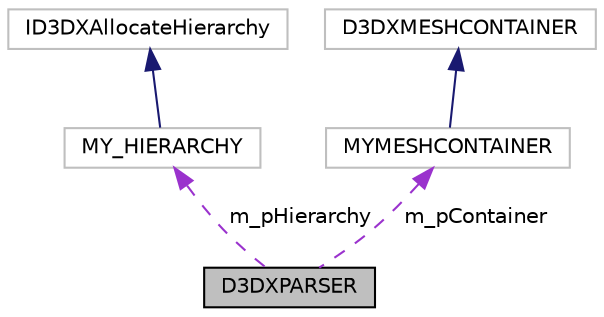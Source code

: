 digraph "D3DXPARSER"
{
 // LATEX_PDF_SIZE
  edge [fontname="Helvetica",fontsize="10",labelfontname="Helvetica",labelfontsize="10"];
  node [fontname="Helvetica",fontsize="10",shape=record];
  Node1 [label="D3DXPARSER",height=0.2,width=0.4,color="black", fillcolor="grey75", style="filled", fontcolor="black",tooltip=" "];
  Node2 -> Node1 [dir="back",color="darkorchid3",fontsize="10",style="dashed",label=" m_pHierarchy" ,fontname="Helvetica"];
  Node2 [label="MY_HIERARCHY",height=0.2,width=0.4,color="grey75", fillcolor="white", style="filled",URL="$class_m_y___h_i_e_r_a_r_c_h_y.html",tooltip=" "];
  Node3 -> Node2 [dir="back",color="midnightblue",fontsize="10",style="solid",fontname="Helvetica"];
  Node3 [label="ID3DXAllocateHierarchy",height=0.2,width=0.4,color="grey75", fillcolor="white", style="filled",tooltip=" "];
  Node4 -> Node1 [dir="back",color="darkorchid3",fontsize="10",style="dashed",label=" m_pContainer" ,fontname="Helvetica"];
  Node4 [label="MYMESHCONTAINER",height=0.2,width=0.4,color="grey75", fillcolor="white", style="filled",URL="$struct_m_y_m_e_s_h_c_o_n_t_a_i_n_e_r.html",tooltip=" "];
  Node5 -> Node4 [dir="back",color="midnightblue",fontsize="10",style="solid",fontname="Helvetica"];
  Node5 [label="D3DXMESHCONTAINER",height=0.2,width=0.4,color="grey75", fillcolor="white", style="filled",tooltip=" "];
}
